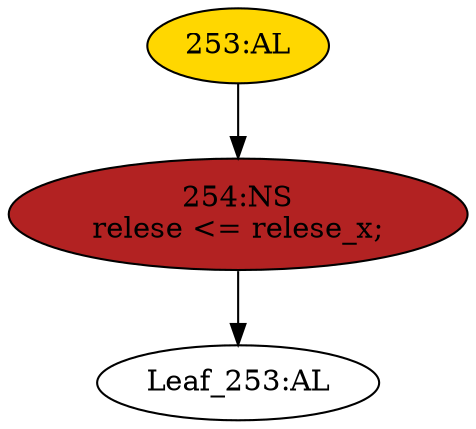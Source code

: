 strict digraph "" {
	node [label="\N"];
	"253:AL"	 [ast="<pyverilog.vparser.ast.Always object at 0x7f9307144f50>",
		clk_sens=False,
		fillcolor=gold,
		label="253:AL",
		sens="['relese_x']",
		statements="[]",
		style=filled,
		typ=Always,
		use_var="['relese_x']"];
	"254:NS"	 [ast="<pyverilog.vparser.ast.NonblockingSubstitution object at 0x7f9307172050>",
		fillcolor=firebrick,
		label="254:NS
relese <= relese_x;",
		statements="[<pyverilog.vparser.ast.NonblockingSubstitution object at 0x7f9307172050>]",
		style=filled,
		typ=NonblockingSubstitution];
	"253:AL" -> "254:NS"	 [cond="[]",
		lineno=None];
	"Leaf_253:AL"	 [def_var="['relese']",
		label="Leaf_253:AL"];
	"254:NS" -> "Leaf_253:AL"	 [cond="[]",
		lineno=None];
}
